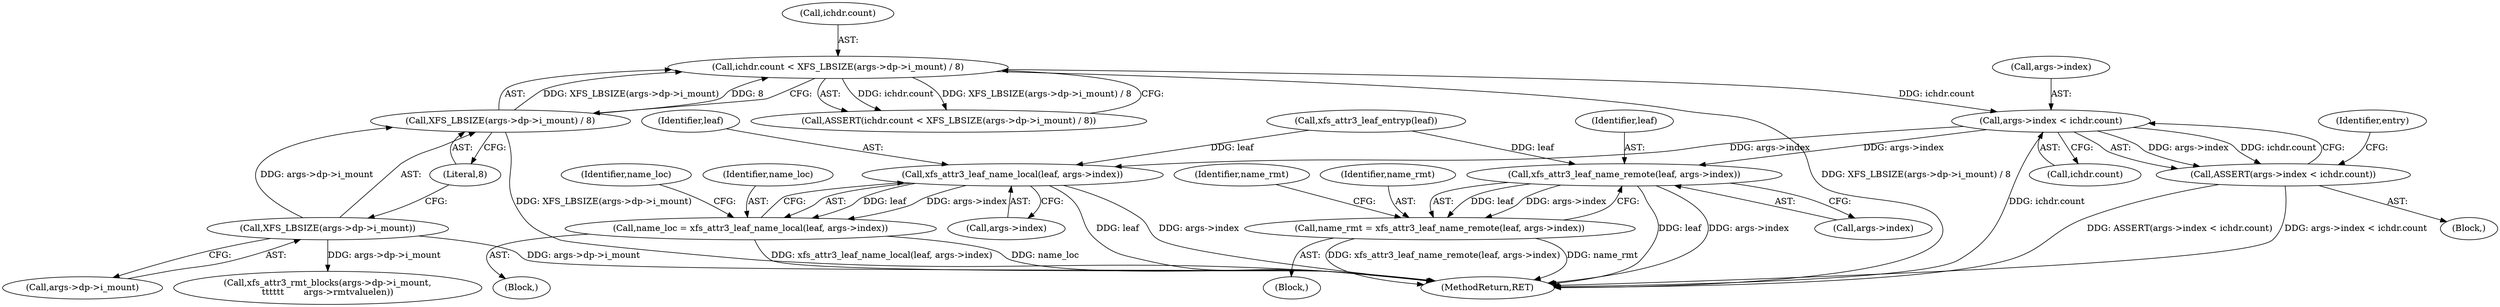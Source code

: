 digraph "0_linux_8275cdd0e7ac550dcce2b3ef6d2fb3b808c1ae59_5@pointer" {
"1000133" [label="(Call,args->index < ichdr.count)"];
"1000120" [label="(Call,ichdr.count < XFS_LBSIZE(args->dp->i_mount) / 8)"];
"1000124" [label="(Call,XFS_LBSIZE(args->dp->i_mount) / 8)"];
"1000125" [label="(Call,XFS_LBSIZE(args->dp->i_mount))"];
"1000132" [label="(Call,ASSERT(args->index < ichdr.count))"];
"1000158" [label="(Call,xfs_attr3_leaf_name_local(leaf, args->index))"];
"1000156" [label="(Call,name_loc = xfs_attr3_leaf_name_local(leaf, args->index))"];
"1000241" [label="(Call,xfs_attr3_leaf_name_remote(leaf, args->index))"];
"1000239" [label="(Call,name_rmt = xfs_attr3_leaf_name_remote(leaf, args->index))"];
"1000249" [label="(Identifier,name_rmt)"];
"1000125" [label="(Call,XFS_LBSIZE(args->dp->i_mount))"];
"1000243" [label="(Call,args->index)"];
"1000340" [label="(MethodReturn,RET)"];
"1000157" [label="(Identifier,name_loc)"];
"1000242" [label="(Identifier,leaf)"];
"1000120" [label="(Call,ichdr.count < XFS_LBSIZE(args->dp->i_mount) / 8)"];
"1000144" [label="(Call,xfs_attr3_leaf_entryp(leaf))"];
"1000166" [label="(Identifier,name_loc)"];
"1000119" [label="(Call,ASSERT(ichdr.count < XFS_LBSIZE(args->dp->i_mount) / 8))"];
"1000240" [label="(Identifier,name_rmt)"];
"1000124" [label="(Call,XFS_LBSIZE(args->dp->i_mount) / 8)"];
"1000133" [label="(Call,args->index < ichdr.count)"];
"1000141" [label="(Identifier,entry)"];
"1000137" [label="(Call,ichdr.count)"];
"1000156" [label="(Call,name_loc = xfs_attr3_leaf_name_local(leaf, args->index))"];
"1000131" [label="(Literal,8)"];
"1000241" [label="(Call,xfs_attr3_leaf_name_remote(leaf, args->index))"];
"1000159" [label="(Identifier,leaf)"];
"1000287" [label="(Call,xfs_attr3_rmt_blocks(args->dp->i_mount,\n\t\t\t\t\t\t       args->rmtvaluelen))"];
"1000238" [label="(Block,)"];
"1000239" [label="(Call,name_rmt = xfs_attr3_leaf_name_remote(leaf, args->index))"];
"1000158" [label="(Call,xfs_attr3_leaf_name_local(leaf, args->index))"];
"1000134" [label="(Call,args->index)"];
"1000155" [label="(Block,)"];
"1000103" [label="(Block,)"];
"1000160" [label="(Call,args->index)"];
"1000126" [label="(Call,args->dp->i_mount)"];
"1000132" [label="(Call,ASSERT(args->index < ichdr.count))"];
"1000121" [label="(Call,ichdr.count)"];
"1000133" -> "1000132"  [label="AST: "];
"1000133" -> "1000137"  [label="CFG: "];
"1000134" -> "1000133"  [label="AST: "];
"1000137" -> "1000133"  [label="AST: "];
"1000132" -> "1000133"  [label="CFG: "];
"1000133" -> "1000340"  [label="DDG: ichdr.count"];
"1000133" -> "1000132"  [label="DDG: args->index"];
"1000133" -> "1000132"  [label="DDG: ichdr.count"];
"1000120" -> "1000133"  [label="DDG: ichdr.count"];
"1000133" -> "1000158"  [label="DDG: args->index"];
"1000133" -> "1000241"  [label="DDG: args->index"];
"1000120" -> "1000119"  [label="AST: "];
"1000120" -> "1000124"  [label="CFG: "];
"1000121" -> "1000120"  [label="AST: "];
"1000124" -> "1000120"  [label="AST: "];
"1000119" -> "1000120"  [label="CFG: "];
"1000120" -> "1000340"  [label="DDG: XFS_LBSIZE(args->dp->i_mount) / 8"];
"1000120" -> "1000119"  [label="DDG: ichdr.count"];
"1000120" -> "1000119"  [label="DDG: XFS_LBSIZE(args->dp->i_mount) / 8"];
"1000124" -> "1000120"  [label="DDG: XFS_LBSIZE(args->dp->i_mount)"];
"1000124" -> "1000120"  [label="DDG: 8"];
"1000124" -> "1000131"  [label="CFG: "];
"1000125" -> "1000124"  [label="AST: "];
"1000131" -> "1000124"  [label="AST: "];
"1000124" -> "1000340"  [label="DDG: XFS_LBSIZE(args->dp->i_mount)"];
"1000125" -> "1000124"  [label="DDG: args->dp->i_mount"];
"1000125" -> "1000126"  [label="CFG: "];
"1000126" -> "1000125"  [label="AST: "];
"1000131" -> "1000125"  [label="CFG: "];
"1000125" -> "1000340"  [label="DDG: args->dp->i_mount"];
"1000125" -> "1000287"  [label="DDG: args->dp->i_mount"];
"1000132" -> "1000103"  [label="AST: "];
"1000141" -> "1000132"  [label="CFG: "];
"1000132" -> "1000340"  [label="DDG: ASSERT(args->index < ichdr.count)"];
"1000132" -> "1000340"  [label="DDG: args->index < ichdr.count"];
"1000158" -> "1000156"  [label="AST: "];
"1000158" -> "1000160"  [label="CFG: "];
"1000159" -> "1000158"  [label="AST: "];
"1000160" -> "1000158"  [label="AST: "];
"1000156" -> "1000158"  [label="CFG: "];
"1000158" -> "1000340"  [label="DDG: leaf"];
"1000158" -> "1000340"  [label="DDG: args->index"];
"1000158" -> "1000156"  [label="DDG: leaf"];
"1000158" -> "1000156"  [label="DDG: args->index"];
"1000144" -> "1000158"  [label="DDG: leaf"];
"1000156" -> "1000155"  [label="AST: "];
"1000157" -> "1000156"  [label="AST: "];
"1000166" -> "1000156"  [label="CFG: "];
"1000156" -> "1000340"  [label="DDG: name_loc"];
"1000156" -> "1000340"  [label="DDG: xfs_attr3_leaf_name_local(leaf, args->index)"];
"1000241" -> "1000239"  [label="AST: "];
"1000241" -> "1000243"  [label="CFG: "];
"1000242" -> "1000241"  [label="AST: "];
"1000243" -> "1000241"  [label="AST: "];
"1000239" -> "1000241"  [label="CFG: "];
"1000241" -> "1000340"  [label="DDG: leaf"];
"1000241" -> "1000340"  [label="DDG: args->index"];
"1000241" -> "1000239"  [label="DDG: leaf"];
"1000241" -> "1000239"  [label="DDG: args->index"];
"1000144" -> "1000241"  [label="DDG: leaf"];
"1000239" -> "1000238"  [label="AST: "];
"1000240" -> "1000239"  [label="AST: "];
"1000249" -> "1000239"  [label="CFG: "];
"1000239" -> "1000340"  [label="DDG: name_rmt"];
"1000239" -> "1000340"  [label="DDG: xfs_attr3_leaf_name_remote(leaf, args->index)"];
}
